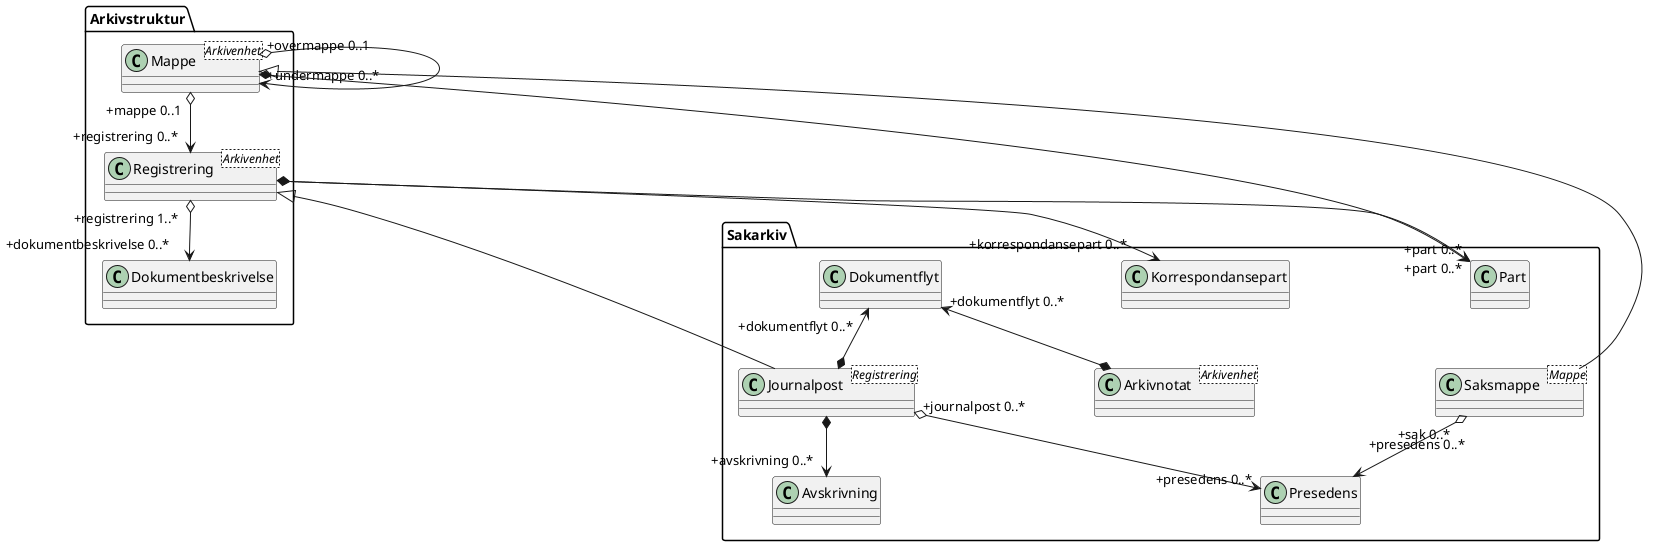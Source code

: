@startuml uml-sakarkiv-entiteter.puml
skinparam classAttributeIconSize 0
skinparam nodesep 180

class Arkivstruktur.Mappe <Arkivenhet>
class Arkivstruktur.Registrering <Arkivenhet>
class Sakarkiv.Journalpost <Registrering>
class Sakarkiv.Saksmappe <Mappe>
class Sakarkiv.Arkivnotat <Arkivenhet>

Arkivstruktur.Registrering <|-- Sakarkiv.Journalpost
Arkivstruktur.Mappe <|-- Sakarkiv.Saksmappe

Arkivstruktur.Mappe "+mappe 0..1" o--> "+registrering 0..*" Arkivstruktur.Registrering
Arkivstruktur.Mappe "+overmappe 0..1" o--> "+undermappe 0..*" Arkivstruktur.Mappe
Arkivstruktur.Mappe *-> "+part 0..*" Sakarkiv.Part
Arkivstruktur.Registrering *-> "+part 0..*" Sakarkiv.Part
Sakarkiv.Saksmappe "+sak 0..*" o--> "+presedens 0..*\n" Sakarkiv.Presedens
Sakarkiv.Journalpost "+journalpost 0..*" o--> "+presedens 0..*" Sakarkiv.Presedens

Arkivstruktur.Registrering *--> "+korrespondansepart 0..*" Sakarkiv.Korrespondansepart
Sakarkiv.Journalpost *--> "+avskrivning 0..*" Sakarkiv.Avskrivning
Sakarkiv.Dokumentflyt "+dokumentflyt 0..*" <--* Sakarkiv.Journalpost
Sakarkiv.Dokumentflyt "+dokumentflyt 0..*" <--* Sakarkiv.Arkivnotat

Arkivstruktur.Registrering "+registrering 1..*" o--> "+dokumentbeskrivelse 0..*" Arkivstruktur.Dokumentbeskrivelse 
@enduml

